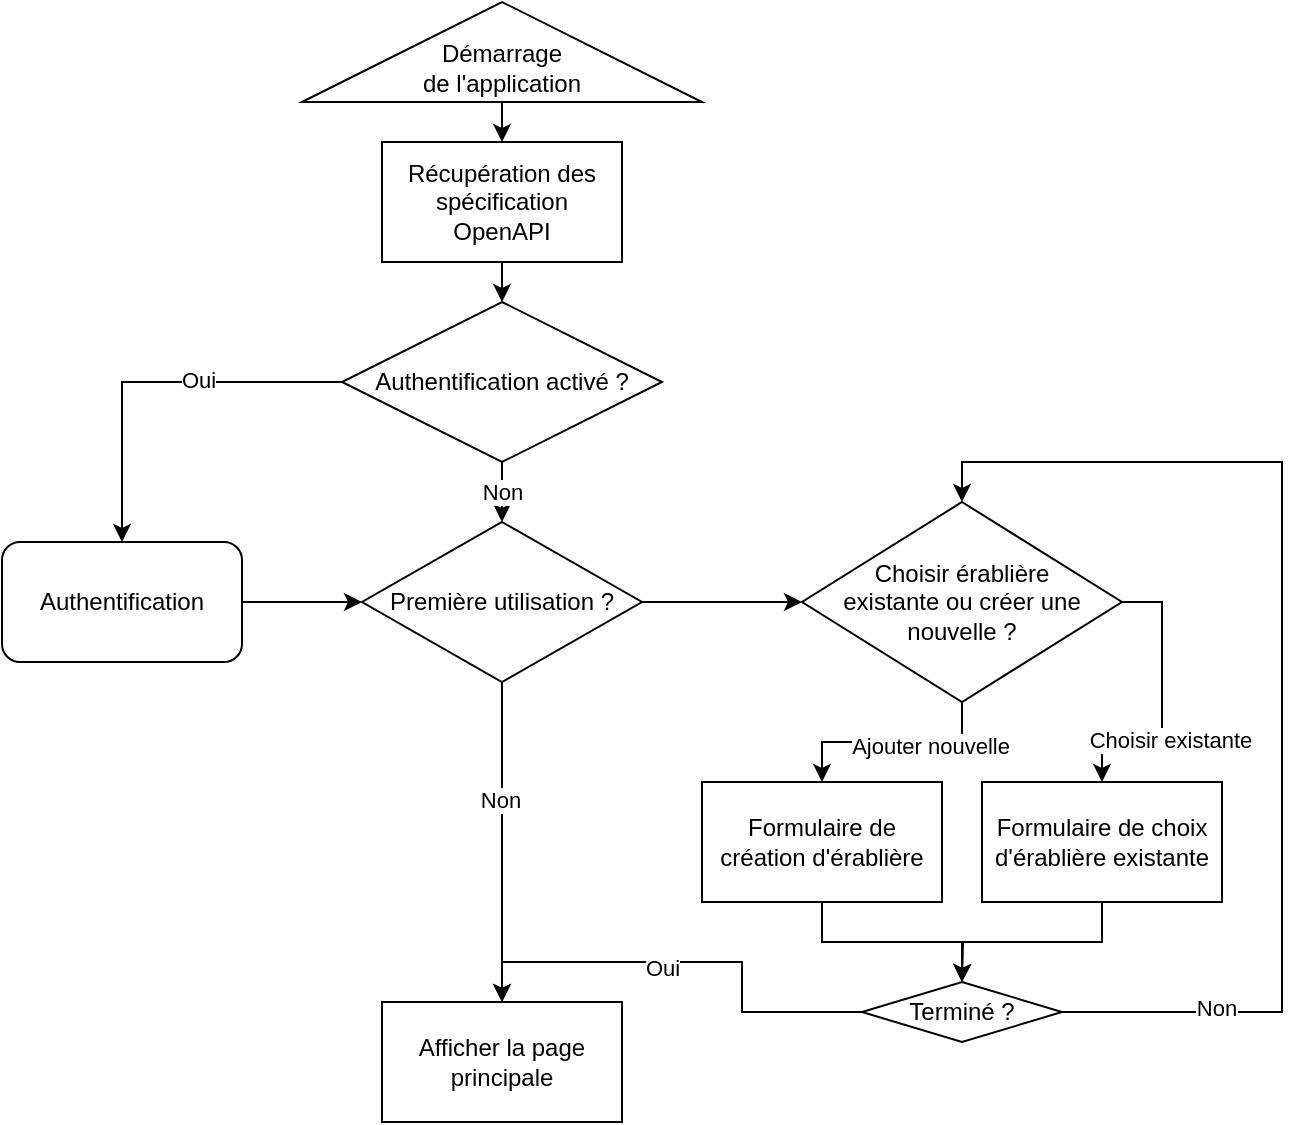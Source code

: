 <mxfile version="19.0.0"><diagram id="qNSFpb4e0I-2__xB4lcc" name="Page-1"><mxGraphModel dx="1185" dy="620" grid="1" gridSize="10" guides="1" tooltips="1" connect="1" arrows="1" fold="1" page="1" pageScale="1" pageWidth="827" pageHeight="1169" math="0" shadow="0"><root><mxCell id="0"/><mxCell id="1" parent="0"/><mxCell id="nD_DHWQBxKGA3fyn2iZZ-7" style="edgeStyle=orthogonalEdgeStyle;rounded=0;orthogonalLoop=1;jettySize=auto;html=1;exitX=0;exitY=0.5;exitDx=0;exitDy=0;entryX=0.5;entryY=0;entryDx=0;entryDy=0;" edge="1" parent="1" source="nD_DHWQBxKGA3fyn2iZZ-1" target="nD_DHWQBxKGA3fyn2iZZ-5"><mxGeometry relative="1" as="geometry"/></mxCell><mxCell id="nD_DHWQBxKGA3fyn2iZZ-1" value="&lt;div&gt;Démarrage &lt;br&gt;&lt;/div&gt;&lt;div&gt;de l'application&lt;/div&gt;" style="triangle;whiteSpace=wrap;html=1;rotation=0;direction=north;verticalAlign=bottom;" vertex="1" parent="1"><mxGeometry x="340" y="10" width="200" height="50" as="geometry"/></mxCell><mxCell id="nD_DHWQBxKGA3fyn2iZZ-8" style="edgeStyle=orthogonalEdgeStyle;rounded=0;orthogonalLoop=1;jettySize=auto;html=1;exitX=0.5;exitY=1;exitDx=0;exitDy=0;entryX=0.5;entryY=0;entryDx=0;entryDy=0;" edge="1" parent="1" source="nD_DHWQBxKGA3fyn2iZZ-5" target="nD_DHWQBxKGA3fyn2iZZ-6"><mxGeometry relative="1" as="geometry"/></mxCell><mxCell id="nD_DHWQBxKGA3fyn2iZZ-5" value="Récupération des spécification OpenAPI" style="rounded=0;whiteSpace=wrap;html=1;" vertex="1" parent="1"><mxGeometry x="380" y="80" width="120" height="60" as="geometry"/></mxCell><mxCell id="nD_DHWQBxKGA3fyn2iZZ-11" style="edgeStyle=orthogonalEdgeStyle;rounded=0;orthogonalLoop=1;jettySize=auto;html=1;entryX=0.5;entryY=0;entryDx=0;entryDy=0;" edge="1" parent="1" source="nD_DHWQBxKGA3fyn2iZZ-6" target="nD_DHWQBxKGA3fyn2iZZ-10"><mxGeometry relative="1" as="geometry"/></mxCell><mxCell id="nD_DHWQBxKGA3fyn2iZZ-12" value="Oui" style="edgeLabel;html=1;align=center;verticalAlign=middle;resizable=0;points=[];" vertex="1" connectable="0" parent="nD_DHWQBxKGA3fyn2iZZ-11"><mxGeometry x="-0.242" y="-1" relative="1" as="geometry"><mxPoint as="offset"/></mxGeometry></mxCell><mxCell id="nD_DHWQBxKGA3fyn2iZZ-16" value="Non" style="edgeStyle=orthogonalEdgeStyle;rounded=0;orthogonalLoop=1;jettySize=auto;html=1;exitX=0.5;exitY=1;exitDx=0;exitDy=0;entryX=0.5;entryY=0;entryDx=0;entryDy=0;" edge="1" parent="1" source="nD_DHWQBxKGA3fyn2iZZ-6" target="nD_DHWQBxKGA3fyn2iZZ-14"><mxGeometry relative="1" as="geometry"/></mxCell><mxCell id="nD_DHWQBxKGA3fyn2iZZ-6" value="Authentification activé ?" style="rhombus;whiteSpace=wrap;html=1;" vertex="1" parent="1"><mxGeometry x="360" y="160" width="160" height="80" as="geometry"/></mxCell><mxCell id="nD_DHWQBxKGA3fyn2iZZ-15" style="edgeStyle=orthogonalEdgeStyle;rounded=0;orthogonalLoop=1;jettySize=auto;html=1;exitX=1;exitY=0.5;exitDx=0;exitDy=0;entryX=0;entryY=0.5;entryDx=0;entryDy=0;" edge="1" parent="1" source="nD_DHWQBxKGA3fyn2iZZ-10" target="nD_DHWQBxKGA3fyn2iZZ-14"><mxGeometry relative="1" as="geometry"/></mxCell><mxCell id="nD_DHWQBxKGA3fyn2iZZ-10" value="Authentification" style="rounded=1;whiteSpace=wrap;html=1;" vertex="1" parent="1"><mxGeometry x="190" y="280" width="120" height="60" as="geometry"/></mxCell><mxCell id="nD_DHWQBxKGA3fyn2iZZ-21" style="edgeStyle=orthogonalEdgeStyle;rounded=0;orthogonalLoop=1;jettySize=auto;html=1;exitX=0.5;exitY=1;exitDx=0;exitDy=0;entryX=0.5;entryY=0;entryDx=0;entryDy=0;" edge="1" parent="1" source="nD_DHWQBxKGA3fyn2iZZ-14" target="nD_DHWQBxKGA3fyn2iZZ-17"><mxGeometry relative="1" as="geometry"/></mxCell><mxCell id="nD_DHWQBxKGA3fyn2iZZ-22" value="Non" style="edgeLabel;html=1;align=center;verticalAlign=middle;resizable=0;points=[];" vertex="1" connectable="0" parent="nD_DHWQBxKGA3fyn2iZZ-21"><mxGeometry x="-0.263" y="-1" relative="1" as="geometry"><mxPoint as="offset"/></mxGeometry></mxCell><mxCell id="nD_DHWQBxKGA3fyn2iZZ-23" style="edgeStyle=orthogonalEdgeStyle;rounded=0;orthogonalLoop=1;jettySize=auto;html=1;exitX=1;exitY=0.5;exitDx=0;exitDy=0;entryX=0;entryY=0.5;entryDx=0;entryDy=0;" edge="1" parent="1" source="nD_DHWQBxKGA3fyn2iZZ-14" target="nD_DHWQBxKGA3fyn2iZZ-20"><mxGeometry relative="1" as="geometry"/></mxCell><mxCell id="nD_DHWQBxKGA3fyn2iZZ-14" value="Première utilisation ?" style="rhombus;whiteSpace=wrap;html=1;" vertex="1" parent="1"><mxGeometry x="370" y="270" width="140" height="80" as="geometry"/></mxCell><mxCell id="nD_DHWQBxKGA3fyn2iZZ-17" value="Afficher la page principale" style="rounded=0;whiteSpace=wrap;html=1;" vertex="1" parent="1"><mxGeometry x="380" y="510" width="120" height="60" as="geometry"/></mxCell><mxCell id="nD_DHWQBxKGA3fyn2iZZ-26" style="edgeStyle=orthogonalEdgeStyle;rounded=0;orthogonalLoop=1;jettySize=auto;html=1;exitX=1;exitY=0.5;exitDx=0;exitDy=0;entryX=0.5;entryY=0;entryDx=0;entryDy=0;" edge="1" parent="1" source="nD_DHWQBxKGA3fyn2iZZ-20" target="nD_DHWQBxKGA3fyn2iZZ-25"><mxGeometry relative="1" as="geometry"/></mxCell><mxCell id="nD_DHWQBxKGA3fyn2iZZ-28" value="Choisir existante" style="edgeLabel;html=1;align=center;verticalAlign=middle;resizable=0;points=[];" vertex="1" connectable="0" parent="nD_DHWQBxKGA3fyn2iZZ-26"><mxGeometry x="0.267" y="4" relative="1" as="geometry"><mxPoint as="offset"/></mxGeometry></mxCell><mxCell id="nD_DHWQBxKGA3fyn2iZZ-27" style="edgeStyle=orthogonalEdgeStyle;rounded=0;orthogonalLoop=1;jettySize=auto;html=1;exitX=0.5;exitY=1;exitDx=0;exitDy=0;" edge="1" parent="1" source="nD_DHWQBxKGA3fyn2iZZ-20" target="nD_DHWQBxKGA3fyn2iZZ-24"><mxGeometry relative="1" as="geometry"><Array as="points"><mxPoint x="670" y="380"/><mxPoint x="600" y="380"/></Array></mxGeometry></mxCell><mxCell id="nD_DHWQBxKGA3fyn2iZZ-29" value="Ajouter nouvelle" style="edgeLabel;html=1;align=center;verticalAlign=middle;resizable=0;points=[];" vertex="1" connectable="0" parent="nD_DHWQBxKGA3fyn2iZZ-27"><mxGeometry x="-0.345" y="2" relative="1" as="geometry"><mxPoint as="offset"/></mxGeometry></mxCell><mxCell id="nD_DHWQBxKGA3fyn2iZZ-20" value="&lt;div&gt;Choisir érablière &lt;br&gt;&lt;/div&gt;&lt;div&gt;existante ou créer une nouvelle ?&lt;/div&gt;" style="rhombus;whiteSpace=wrap;html=1;textDirection=ltr;" vertex="1" parent="1"><mxGeometry x="590" y="260" width="160" height="100" as="geometry"/></mxCell><mxCell id="nD_DHWQBxKGA3fyn2iZZ-35" style="edgeStyle=orthogonalEdgeStyle;rounded=0;orthogonalLoop=1;jettySize=auto;html=1;exitX=0.5;exitY=1;exitDx=0;exitDy=0;entryX=0.5;entryY=0;entryDx=0;entryDy=0;" edge="1" parent="1" source="nD_DHWQBxKGA3fyn2iZZ-24" target="nD_DHWQBxKGA3fyn2iZZ-30"><mxGeometry relative="1" as="geometry"/></mxCell><mxCell id="nD_DHWQBxKGA3fyn2iZZ-24" value="Formulaire de création d'érablière" style="rounded=0;whiteSpace=wrap;html=1;" vertex="1" parent="1"><mxGeometry x="540" y="400" width="120" height="60" as="geometry"/></mxCell><mxCell id="nD_DHWQBxKGA3fyn2iZZ-36" style="edgeStyle=orthogonalEdgeStyle;rounded=0;orthogonalLoop=1;jettySize=auto;html=1;exitX=0.5;exitY=1;exitDx=0;exitDy=0;" edge="1" parent="1" source="nD_DHWQBxKGA3fyn2iZZ-25"><mxGeometry relative="1" as="geometry"><mxPoint x="670" y="500" as="targetPoint"/></mxGeometry></mxCell><mxCell id="nD_DHWQBxKGA3fyn2iZZ-25" value="Formulaire de choix d'érablière existante" style="rounded=0;whiteSpace=wrap;html=1;" vertex="1" parent="1"><mxGeometry x="680" y="400" width="120" height="60" as="geometry"/></mxCell><mxCell id="nD_DHWQBxKGA3fyn2iZZ-31" style="edgeStyle=orthogonalEdgeStyle;rounded=0;orthogonalLoop=1;jettySize=auto;html=1;entryX=0.5;entryY=0;entryDx=0;entryDy=0;" edge="1" parent="1" source="nD_DHWQBxKGA3fyn2iZZ-30" target="nD_DHWQBxKGA3fyn2iZZ-17"><mxGeometry relative="1" as="geometry"/></mxCell><mxCell id="nD_DHWQBxKGA3fyn2iZZ-32" value="Oui" style="edgeLabel;html=1;align=center;verticalAlign=middle;resizable=0;points=[];" vertex="1" connectable="0" parent="nD_DHWQBxKGA3fyn2iZZ-31"><mxGeometry x="0.111" y="3" relative="1" as="geometry"><mxPoint as="offset"/></mxGeometry></mxCell><mxCell id="nD_DHWQBxKGA3fyn2iZZ-33" style="edgeStyle=orthogonalEdgeStyle;rounded=0;orthogonalLoop=1;jettySize=auto;html=1;exitX=1;exitY=0.5;exitDx=0;exitDy=0;entryX=0.5;entryY=0;entryDx=0;entryDy=0;" edge="1" parent="1" source="nD_DHWQBxKGA3fyn2iZZ-30" target="nD_DHWQBxKGA3fyn2iZZ-20"><mxGeometry relative="1" as="geometry"><Array as="points"><mxPoint x="830" y="515"/><mxPoint x="830" y="240"/><mxPoint x="670" y="240"/></Array></mxGeometry></mxCell><mxCell id="nD_DHWQBxKGA3fyn2iZZ-34" value="Non" style="edgeLabel;html=1;align=center;verticalAlign=middle;resizable=0;points=[];" vertex="1" connectable="0" parent="nD_DHWQBxKGA3fyn2iZZ-33"><mxGeometry x="-0.727" y="2" relative="1" as="geometry"><mxPoint as="offset"/></mxGeometry></mxCell><mxCell id="nD_DHWQBxKGA3fyn2iZZ-30" value="Terminé ?" style="rhombus;whiteSpace=wrap;html=1;" vertex="1" parent="1"><mxGeometry x="620" y="500" width="100" height="30" as="geometry"/></mxCell></root></mxGraphModel></diagram></mxfile>